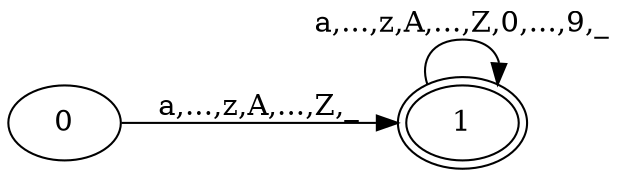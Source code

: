 digraph G {
    layout = dot;
    ordering = out;
    rankdir = "LR";
    
    0 [label = "0";];
    1 [label = "1";peripheries = 2;];
    
    0 -> 1 [label = "a,...,z,A,...,Z,_";];
    
    1 -> 1 [label = "a,...,z,A,...,Z,0,...,9,_";];
}